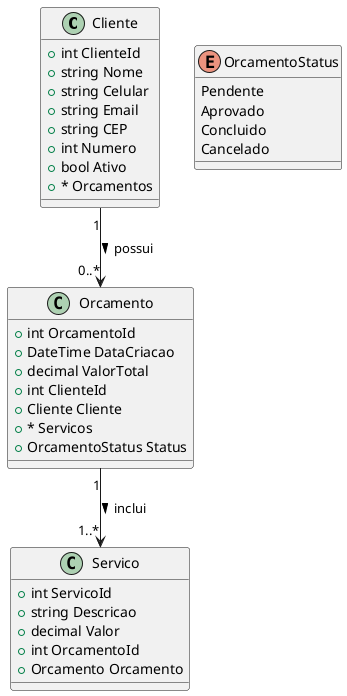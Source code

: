 @startuml classDiagram

class Cliente {
  +int ClienteId
  +string Nome
  +string Celular
  +string Email
  +string CEP
  +int Numero
  +bool Ativo
  +* Orcamentos
}

class Orcamento {
  +int OrcamentoId
  +DateTime DataCriacao
  +decimal ValorTotal
  +int ClienteId
  +Cliente Cliente
  +* Servicos
  +OrcamentoStatus Status
}

class Servico {
  +int ServicoId
  +string Descricao
  +decimal Valor
  +int OrcamentoId
  +Orcamento Orcamento
}

enum OrcamentoStatus {
  Pendente
  Aprovado
  Concluido
  Cancelado
}

Cliente "1" --> "0..*" Orcamento : possui >
Orcamento "1" --> "1..*" Servico : inclui >

@enduml